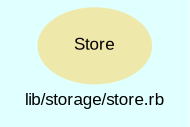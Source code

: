 digraph TopLevel {
    compound = true
    bgcolor = lightcyan1
    fontname = Arial
    fontsize = 8
    label = "lib/storage/store.rb"
    node [
        fontname = Arial,
        fontsize = 8,
        color = black
    ]

    Store [
        fontcolor = black,
        URL = "classes/Store.html",
        shape = ellipse,
        color = palegoldenrod,
        style = filled,
        label = "Store"
    ]

}


